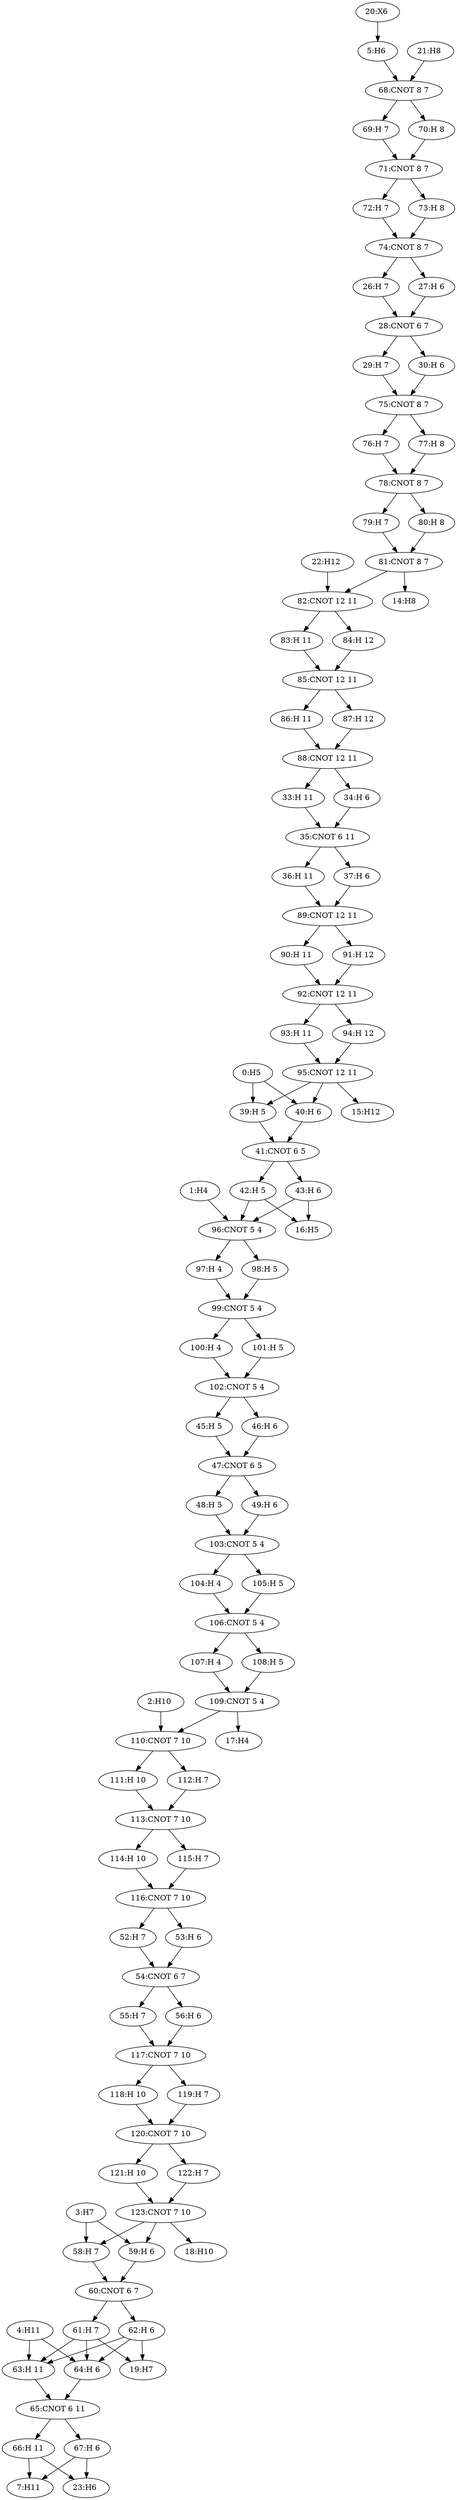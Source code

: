strict digraph  {
	node [label="\N"];
	0	 [details="{'startTime': 1, 'qubits': [2], 'outEdges': [9], 'llvmId': '0x1f145c0', 'duration': 0, 'type': 'H', 'inEdges': [], 'hwqubits': [\
5]}",
		label="0:H5 "];
	39	 [details="{'duration': 1, 'type': 'H', 'hwqubits': [5], 'startTime': 127}",
		label="39:H 5"];
	0 -> 39;
	40	 [details="{'duration': 1, 'type': 'H', 'hwqubits': [6], 'startTime': 127}",
		label="40:H 6"];
	0 -> 40;
	1	 [details="{'startTime': 2, 'qubits': [3], 'outEdges': [10], 'llvmId': '0x1f14860', 'duration': 0, 'type': 'H', 'inEdges': [], 'hwqubits': [\
4]}",
		label="1:H4 "];
	96	 [details="{'duration': 8, 'type': 'CNOT', 'hwqubits': [5, 4], 'startTime': 139}",
		label="96:CNOT 5 4"];
	1 -> 96;
	2	 [details="{'startTime': 1, 'qubits': [4], 'outEdges': [11], 'llvmId': '0x1f14a80', 'duration': 0, 'type': 'H', 'inEdges': [], 'hwqubits': [\
10]}",
		label="2:H10 "];
	110	 [details="{'duration': 8, 'type': 'CNOT', 'hwqubits': [7, 10], 'startTime': 209}",
		label="110:CNOT 7 10"];
	2 -> 110;
	3	 [details="{'startTime': 3, 'qubits': [5], 'outEdges': [12], 'llvmId': '0x1f14cd0', 'duration': 0, 'type': 'H', 'inEdges': [], 'hwqubits': [\
7]}",
		label="3:H7 "];
	58	 [details="{'duration': 1, 'type': 'H', 'hwqubits': [7], 'startTime': 279}",
		label="58:H 7"];
	3 -> 58;
	59	 [details="{'duration': 1, 'type': 'H', 'hwqubits': [6], 'startTime': 279}",
		label="59:H 6"];
	3 -> 59;
	4	 [details="{'startTime': 69, 'qubits': [6], 'outEdges': [13], 'llvmId': '0x1f14f20', 'duration': 0, 'type': 'H', 'inEdges': [], 'hwqubits': [\
11]}",
		label="4:H11 "];
	63	 [details="{'duration': 1, 'type': 'H', 'hwqubits': [11], 'startTime': 289}",
		label="63:H 11"];
	4 -> 63;
	64	 [details="{'duration': 1, 'type': 'H', 'hwqubits': [6], 'startTime': 289}",
		label="64:H 6"];
	4 -> 64;
	5	 [details="{'startTime': 3, 'qubits': [7], 'outEdges': [6], 'llvmId': '0x1f151b0', 'duration': 0, 'type': 'H', 'inEdges': [20], 'hwqubits': [\
6]}",
		label="5:H6 "];
	68	 [details="{'duration': 8, 'type': 'CNOT', 'hwqubits': [8, 7], 'startTime': 4}",
		label="68:CNOT 8 7"];
	5 -> 68;
	7	 [details="{'startTime': 298, 'qubits': [6], 'outEdges': [], 'llvmId': '0x1f15730', 'duration': 0, 'type': 'H', 'inEdges': [13], 'hwqubits': [\
11]}",
		label="7:H11 "];
	14	 [details="{'startTime': 277, 'qubits': [0], 'outEdges': [], 'llvmId': '0x1f16900', 'duration': 0, 'type': 'H', 'inEdges': [6], 'hwqubits': [\
8]}",
		label="14:H8 "];
	15	 [details="{'startTime': 297, 'qubits': [1], 'outEdges': [], 'llvmId': '0x1f16b00', 'duration': 0, 'type': 'H', 'inEdges': [8], 'hwqubits': [\
12]}",
		label="15:H12 "];
	16	 [details="{'startTime': 298, 'qubits': [2], 'outEdges': [], 'llvmId': '0x1f16d00', 'duration': 0, 'type': 'H', 'inEdges': [9], 'hwqubits': [\
5]}",
		label="16:H5 "];
	17	 [details="{'startTime': 288, 'qubits': [3], 'outEdges': [], 'llvmId': '0x1f16f00', 'duration': 0, 'type': 'H', 'inEdges': [10], 'hwqubits': [\
4]}",
		label="17:H4 "];
	18	 [details="{'startTime': 278, 'qubits': [4], 'outEdges': [], 'llvmId': '0x1f17100', 'duration': 0, 'type': 'H', 'inEdges': [11], 'hwqubits': [\
10]}",
		label="18:H10 "];
	19	 [details="{'startTime': 298, 'qubits': [5], 'outEdges': [], 'llvmId': '0x1f17300', 'duration': 0, 'type': 'H', 'inEdges': [12], 'hwqubits': [\
7]}",
		label="19:H7 "];
	20	 [details="{'startTime': 1, 'qubits': [7], 'outEdges': [5], 'llvmId': '0x1f19d30', 'duration': 1, 'type': 'X', 'inEdges': [], 'hwqubits': [\
6]}",
		label="20:X6 "];
	20 -> 5;
	21	 [details="{'startTime': 1, 'qubits': [0], 'outEdges': [6], 'llvmId': '0x1f1a960', 'duration': 0, 'type': 'H', 'inEdges': [], 'hwqubits': [\
8]}",
		label="21:H8 "];
	21 -> 68;
	22	 [details="{'startTime': 1, 'qubits': [1], 'outEdges': [8], 'llvmId': '0x1f1abe0', 'duration': 0, 'type': 'H', 'inEdges': [], 'hwqubits': [\
12]}",
		label="22:H12 "];
	82	 [details="{'duration': 8, 'type': 'CNOT', 'hwqubits': [12, 11], 'startTime': 70}",
		label="82:CNOT 12 11"];
	22 -> 82;
	23	 [details="{'startTime': 298, 'qubits': [7], 'outEdges': [], 'llvmId': '0x1f27030', 'duration': 0, 'type': 'H', 'inEdges': [13], 'hwqubits': [\
6]}",
		label="23:H6 "];
	26	 [details="{'duration': 1, 'type': 'H', 'hwqubits': [7], 'startTime': 30}",
		label="26:H 7"];
	28	 [details="{'duration': 8, 'type': 'CNOT', 'hwqubits': [6, 7], 'startTime': 31}",
		label="28:CNOT 6 7"];
	26 -> 28;
	27	 [details="{'duration': 1, 'type': 'H', 'hwqubits': [6], 'startTime': 30}",
		label="27:H 6"];
	27 -> 28;
	29	 [details="{'duration': 1, 'type': 'H', 'hwqubits': [7], 'startTime': 39}",
		label="29:H 7"];
	28 -> 29;
	30	 [details="{'duration': 1, 'type': 'H', 'hwqubits': [6], 'startTime': 39}",
		label="30:H 6"];
	28 -> 30;
	75	 [details="{'duration': 8, 'type': 'CNOT', 'hwqubits': [8, 7], 'startTime': 40}",
		label="75:CNOT 8 7"];
	29 -> 75;
	30 -> 75;
	33	 [details="{'duration': 1, 'type': 'H', 'hwqubits': [11], 'startTime': 96}",
		label="33:H 11"];
	35	 [details="{'duration': 8, 'type': 'CNOT', 'hwqubits': [6, 11], 'startTime': 97}",
		label="35:CNOT 6 11"];
	33 -> 35;
	34	 [details="{'duration': 1, 'type': 'H', 'hwqubits': [6], 'startTime': 96}",
		label="34:H 6"];
	34 -> 35;
	36	 [details="{'duration': 1, 'type': 'H', 'hwqubits': [11], 'startTime': 105}",
		label="36:H 11"];
	35 -> 36;
	37	 [details="{'duration': 1, 'type': 'H', 'hwqubits': [6], 'startTime': 105}",
		label="37:H 6"];
	35 -> 37;
	89	 [details="{'duration': 8, 'type': 'CNOT', 'hwqubits': [12, 11], 'startTime': 106}",
		label="89:CNOT 12 11"];
	36 -> 89;
	37 -> 89;
	41	 [details="{'duration': 8, 'type': 'CNOT', 'hwqubits': [6, 5], 'startTime': 128}",
		label="41:CNOT 6 5"];
	39 -> 41;
	40 -> 41;
	42	 [details="{'duration': 1, 'type': 'H', 'hwqubits': [5], 'startTime': 136}",
		label="42:H 5"];
	41 -> 42;
	43	 [details="{'duration': 1, 'type': 'H', 'hwqubits': [6], 'startTime': 136}",
		label="43:H 6"];
	41 -> 43;
	42 -> 16;
	42 -> 96;
	43 -> 16;
	43 -> 96;
	45	 [details="{'duration': 1, 'type': 'H', 'hwqubits': [5], 'startTime': 165}",
		label="45:H 5"];
	47	 [details="{'duration': 8, 'type': 'CNOT', 'hwqubits': [6, 5], 'startTime': 166}",
		label="47:CNOT 6 5"];
	45 -> 47;
	46	 [details="{'duration': 1, 'type': 'H', 'hwqubits': [6], 'startTime': 165}",
		label="46:H 6"];
	46 -> 47;
	48	 [details="{'duration': 1, 'type': 'H', 'hwqubits': [5], 'startTime': 174}",
		label="48:H 5"];
	47 -> 48;
	49	 [details="{'duration': 1, 'type': 'H', 'hwqubits': [6], 'startTime': 174}",
		label="49:H 6"];
	47 -> 49;
	103	 [details="{'duration': 8, 'type': 'CNOT', 'hwqubits': [5, 4], 'startTime': 175}",
		label="103:CNOT 5 4"];
	48 -> 103;
	49 -> 103;
	52	 [details="{'duration': 1, 'type': 'H', 'hwqubits': [7], 'startTime': 235}",
		label="52:H 7"];
	54	 [details="{'duration': 8, 'type': 'CNOT', 'hwqubits': [6, 7], 'startTime': 236}",
		label="54:CNOT 6 7"];
	52 -> 54;
	53	 [details="{'duration': 1, 'type': 'H', 'hwqubits': [6], 'startTime': 235}",
		label="53:H 6"];
	53 -> 54;
	55	 [details="{'duration': 1, 'type': 'H', 'hwqubits': [7], 'startTime': 244}",
		label="55:H 7"];
	54 -> 55;
	56	 [details="{'duration': 1, 'type': 'H', 'hwqubits': [6], 'startTime': 244}",
		label="56:H 6"];
	54 -> 56;
	117	 [details="{'duration': 8, 'type': 'CNOT', 'hwqubits': [7, 10], 'startTime': 245}",
		label="117:CNOT 7 10"];
	55 -> 117;
	56 -> 117;
	60	 [details="{'duration': 8, 'type': 'CNOT', 'hwqubits': [6, 7], 'startTime': 280}",
		label="60:CNOT 6 7"];
	58 -> 60;
	59 -> 60;
	61	 [details="{'duration': 1, 'type': 'H', 'hwqubits': [7], 'startTime': 288}",
		label="61:H 7"];
	60 -> 61;
	62	 [details="{'duration': 1, 'type': 'H', 'hwqubits': [6], 'startTime': 288}",
		label="62:H 6"];
	60 -> 62;
	61 -> 19;
	61 -> 63;
	61 -> 64;
	62 -> 19;
	62 -> 63;
	62 -> 64;
	65	 [details="{'duration': 8, 'type': 'CNOT', 'hwqubits': [6, 11], 'startTime': 290}",
		label="65:CNOT 6 11"];
	63 -> 65;
	64 -> 65;
	66	 [details="{'duration': 1, 'type': 'H', 'hwqubits': [11], 'startTime': 298}",
		label="66:H 11"];
	65 -> 66;
	67	 [details="{'duration': 1, 'type': 'H', 'hwqubits': [6], 'startTime': 298}",
		label="67:H 6"];
	65 -> 67;
	66 -> 7;
	66 -> 23;
	67 -> 7;
	67 -> 23;
	69	 [details="{'duration': 1, 'type': 'H', 'hwqubits': [7], 'startTime': 12}",
		label="69:H 7"];
	68 -> 69;
	70	 [details="{'duration': 1, 'type': 'H', 'hwqubits': [8], 'startTime': 12}",
		label="70:H 8"];
	68 -> 70;
	71	 [details="{'duration': 8, 'type': 'CNOT', 'hwqubits': [8, 7], 'startTime': 13}",
		label="71:CNOT 8 7"];
	69 -> 71;
	70 -> 71;
	72	 [details="{'duration': 1, 'type': 'H', 'hwqubits': [7], 'startTime': 21}",
		label="72:H 7"];
	71 -> 72;
	73	 [details="{'duration': 1, 'type': 'H', 'hwqubits': [8], 'startTime': 21}",
		label="73:H 8"];
	71 -> 73;
	74	 [details="{'duration': 8, 'type': 'CNOT', 'hwqubits': [8, 7], 'startTime': 22}",
		label="74:CNOT 8 7"];
	72 -> 74;
	73 -> 74;
	74 -> 26;
	74 -> 27;
	76	 [details="{'duration': 1, 'type': 'H', 'hwqubits': [7], 'startTime': 48}",
		label="76:H 7"];
	75 -> 76;
	77	 [details="{'duration': 1, 'type': 'H', 'hwqubits': [8], 'startTime': 48}",
		label="77:H 8"];
	75 -> 77;
	78	 [details="{'duration': 8, 'type': 'CNOT', 'hwqubits': [8, 7], 'startTime': 49}",
		label="78:CNOT 8 7"];
	76 -> 78;
	77 -> 78;
	79	 [details="{'duration': 1, 'type': 'H', 'hwqubits': [7], 'startTime': 57}",
		label="79:H 7"];
	78 -> 79;
	80	 [details="{'duration': 1, 'type': 'H', 'hwqubits': [8], 'startTime': 57}",
		label="80:H 8"];
	78 -> 80;
	81	 [details="{'duration': 8, 'type': 'CNOT', 'hwqubits': [8, 7], 'startTime': 58}",
		label="81:CNOT 8 7"];
	79 -> 81;
	80 -> 81;
	81 -> 14;
	81 -> 82;
	83	 [details="{'duration': 1, 'type': 'H', 'hwqubits': [11], 'startTime': 78}",
		label="83:H 11"];
	82 -> 83;
	84	 [details="{'duration': 1, 'type': 'H', 'hwqubits': [12], 'startTime': 78}",
		label="84:H 12"];
	82 -> 84;
	85	 [details="{'duration': 8, 'type': 'CNOT', 'hwqubits': [12, 11], 'startTime': 79}",
		label="85:CNOT 12 11"];
	83 -> 85;
	84 -> 85;
	86	 [details="{'duration': 1, 'type': 'H', 'hwqubits': [11], 'startTime': 87}",
		label="86:H 11"];
	85 -> 86;
	87	 [details="{'duration': 1, 'type': 'H', 'hwqubits': [12], 'startTime': 87}",
		label="87:H 12"];
	85 -> 87;
	88	 [details="{'duration': 8, 'type': 'CNOT', 'hwqubits': [12, 11], 'startTime': 88}",
		label="88:CNOT 12 11"];
	86 -> 88;
	87 -> 88;
	88 -> 33;
	88 -> 34;
	90	 [details="{'duration': 1, 'type': 'H', 'hwqubits': [11], 'startTime': 114}",
		label="90:H 11"];
	89 -> 90;
	91	 [details="{'duration': 1, 'type': 'H', 'hwqubits': [12], 'startTime': 114}",
		label="91:H 12"];
	89 -> 91;
	92	 [details="{'duration': 8, 'type': 'CNOT', 'hwqubits': [12, 11], 'startTime': 115}",
		label="92:CNOT 12 11"];
	90 -> 92;
	91 -> 92;
	93	 [details="{'duration': 1, 'type': 'H', 'hwqubits': [11], 'startTime': 123}",
		label="93:H 11"];
	92 -> 93;
	94	 [details="{'duration': 1, 'type': 'H', 'hwqubits': [12], 'startTime': 123}",
		label="94:H 12"];
	92 -> 94;
	95	 [details="{'duration': 8, 'type': 'CNOT', 'hwqubits': [12, 11], 'startTime': 124}",
		label="95:CNOT 12 11"];
	93 -> 95;
	94 -> 95;
	95 -> 15;
	95 -> 39;
	95 -> 40;
	97	 [details="{'duration': 1, 'type': 'H', 'hwqubits': [4], 'startTime': 147}",
		label="97:H 4"];
	96 -> 97;
	98	 [details="{'duration': 1, 'type': 'H', 'hwqubits': [5], 'startTime': 147}",
		label="98:H 5"];
	96 -> 98;
	99	 [details="{'duration': 8, 'type': 'CNOT', 'hwqubits': [5, 4], 'startTime': 148}",
		label="99:CNOT 5 4"];
	97 -> 99;
	98 -> 99;
	100	 [details="{'duration': 1, 'type': 'H', 'hwqubits': [4], 'startTime': 156}",
		label="100:H 4"];
	99 -> 100;
	101	 [details="{'duration': 1, 'type': 'H', 'hwqubits': [5], 'startTime': 156}",
		label="101:H 5"];
	99 -> 101;
	102	 [details="{'duration': 8, 'type': 'CNOT', 'hwqubits': [5, 4], 'startTime': 157}",
		label="102:CNOT 5 4"];
	100 -> 102;
	101 -> 102;
	102 -> 45;
	102 -> 46;
	104	 [details="{'duration': 1, 'type': 'H', 'hwqubits': [4], 'startTime': 183}",
		label="104:H 4"];
	103 -> 104;
	105	 [details="{'duration': 1, 'type': 'H', 'hwqubits': [5], 'startTime': 183}",
		label="105:H 5"];
	103 -> 105;
	106	 [details="{'duration': 8, 'type': 'CNOT', 'hwqubits': [5, 4], 'startTime': 184}",
		label="106:CNOT 5 4"];
	104 -> 106;
	105 -> 106;
	107	 [details="{'duration': 1, 'type': 'H', 'hwqubits': [4], 'startTime': 192}",
		label="107:H 4"];
	106 -> 107;
	108	 [details="{'duration': 1, 'type': 'H', 'hwqubits': [5], 'startTime': 192}",
		label="108:H 5"];
	106 -> 108;
	109	 [details="{'duration': 8, 'type': 'CNOT', 'hwqubits': [5, 4], 'startTime': 193}",
		label="109:CNOT 5 4"];
	107 -> 109;
	108 -> 109;
	109 -> 17;
	109 -> 110;
	111	 [details="{'duration': 1, 'type': 'H', 'hwqubits': [10], 'startTime': 217}",
		label="111:H 10"];
	110 -> 111;
	112	 [details="{'duration': 1, 'type': 'H', 'hwqubits': [7], 'startTime': 217}",
		label="112:H 7"];
	110 -> 112;
	113	 [details="{'duration': 8, 'type': 'CNOT', 'hwqubits': [7, 10], 'startTime': 218}",
		label="113:CNOT 7 10"];
	111 -> 113;
	112 -> 113;
	114	 [details="{'duration': 1, 'type': 'H', 'hwqubits': [10], 'startTime': 226}",
		label="114:H 10"];
	113 -> 114;
	115	 [details="{'duration': 1, 'type': 'H', 'hwqubits': [7], 'startTime': 226}",
		label="115:H 7"];
	113 -> 115;
	116	 [details="{'duration': 8, 'type': 'CNOT', 'hwqubits': [7, 10], 'startTime': 227}",
		label="116:CNOT 7 10"];
	114 -> 116;
	115 -> 116;
	116 -> 52;
	116 -> 53;
	118	 [details="{'duration': 1, 'type': 'H', 'hwqubits': [10], 'startTime': 253}",
		label="118:H 10"];
	117 -> 118;
	119	 [details="{'duration': 1, 'type': 'H', 'hwqubits': [7], 'startTime': 253}",
		label="119:H 7"];
	117 -> 119;
	120	 [details="{'duration': 8, 'type': 'CNOT', 'hwqubits': [7, 10], 'startTime': 254}",
		label="120:CNOT 7 10"];
	118 -> 120;
	119 -> 120;
	121	 [details="{'duration': 1, 'type': 'H', 'hwqubits': [10], 'startTime': 262}",
		label="121:H 10"];
	120 -> 121;
	122	 [details="{'duration': 1, 'type': 'H', 'hwqubits': [7], 'startTime': 262}",
		label="122:H 7"];
	120 -> 122;
	123	 [details="{'duration': 8, 'type': 'CNOT', 'hwqubits': [7, 10], 'startTime': 263}",
		label="123:CNOT 7 10"];
	121 -> 123;
	122 -> 123;
	123 -> 18;
	123 -> 58;
	123 -> 59;
}
